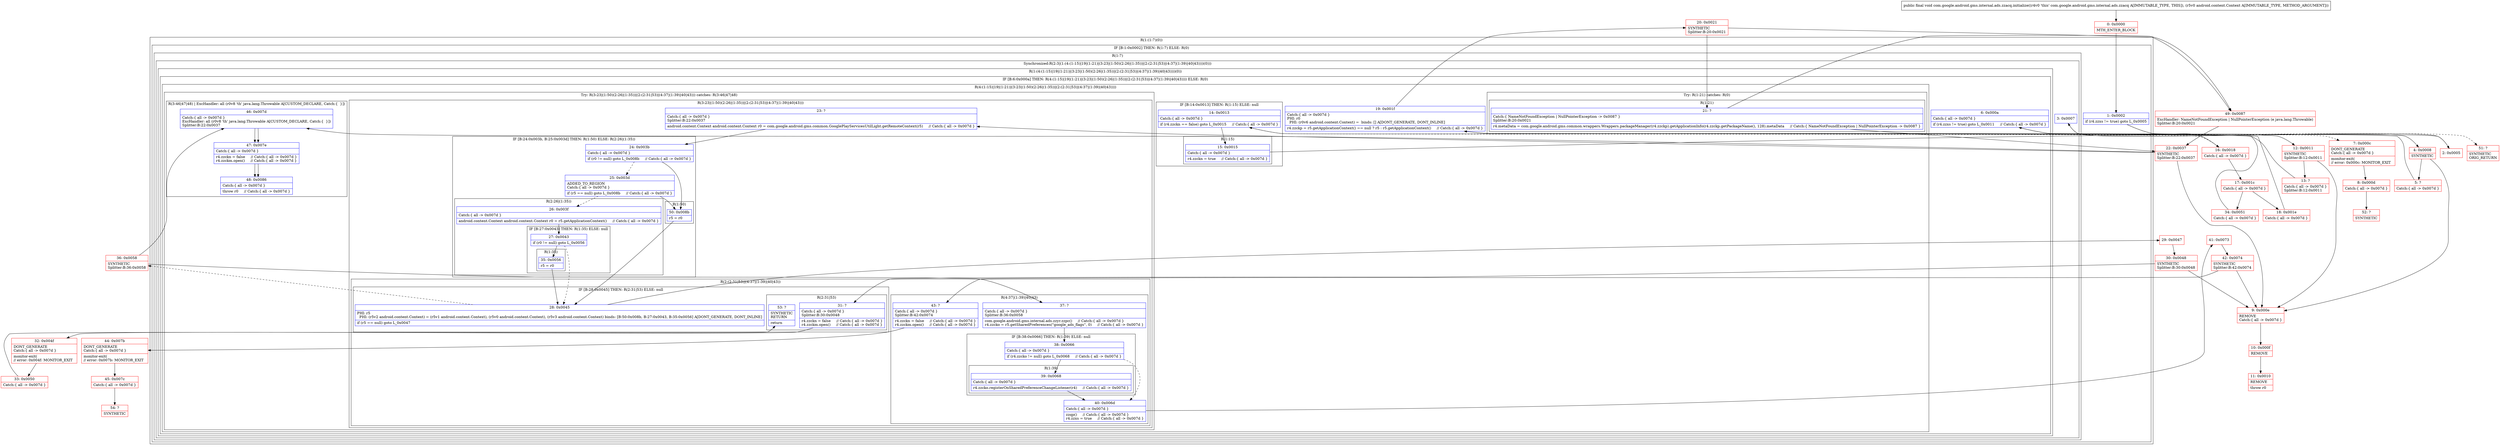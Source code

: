 digraph "CFG forcom.google.android.gms.internal.ads.zzacq.initialize(Landroid\/content\/Context;)V" {
subgraph cluster_Region_696949819 {
label = "R(1:(1:7)(0))";
node [shape=record,color=blue];
subgraph cluster_IfRegion_277892296 {
label = "IF [B:1:0x0002] THEN: R(1:7) ELSE: R(0)";
node [shape=record,color=blue];
Node_1 [shape=record,label="{1\:\ 0x0002|if (r4.zzxs != true) goto L_0x0005\l}"];
subgraph cluster_Region_1416545424 {
label = "R(1:7)";
node [shape=record,color=blue];
subgraph cluster_SynchronizedRegion_1044383532 {
label = "Synchronized:R(2:3|(1:(4:(1:15)|19|(1:21)|(3:23|(1:50)(2:26|(1:35))|(2:(2:31|53)|(4:37|(1:39)|40|43))))(0)))";
node [shape=record,color=blue];
Node_3 [shape=record,label="{3\:\ 0x0007}"];
subgraph cluster_Region_1138114459 {
label = "R(1:(4:(1:15)|19|(1:21)|(3:23|(1:50)(2:26|(1:35))|(2:(2:31|53)|(4:37|(1:39)|40|43))))(0))";
node [shape=record,color=blue];
subgraph cluster_IfRegion_1370672421 {
label = "IF [B:6:0x000a] THEN: R(4:(1:15)|19|(1:21)|(3:23|(1:50)(2:26|(1:35))|(2:(2:31|53)|(4:37|(1:39)|40|43)))) ELSE: R(0)";
node [shape=record,color=blue];
Node_6 [shape=record,label="{6\:\ 0x000a|Catch:\{ all \-\> 0x007d \}\l|if (r4.zzxs != true) goto L_0x0011     \/\/ Catch:\{ all \-\> 0x007d \}\l}"];
subgraph cluster_Region_1935333831 {
label = "R(4:(1:15)|19|(1:21)|(3:23|(1:50)(2:26|(1:35))|(2:(2:31|53)|(4:37|(1:39)|40|43))))";
node [shape=record,color=blue];
subgraph cluster_IfRegion_1302186471 {
label = "IF [B:14:0x0013] THEN: R(1:15) ELSE: null";
node [shape=record,color=blue];
Node_14 [shape=record,label="{14\:\ 0x0013|Catch:\{ all \-\> 0x007d \}\l|if (r4.zzckn == false) goto L_0x0015     \/\/ Catch:\{ all \-\> 0x007d \}\l}"];
subgraph cluster_Region_1061494056 {
label = "R(1:15)";
node [shape=record,color=blue];
Node_15 [shape=record,label="{15\:\ 0x0015|Catch:\{ all \-\> 0x007d \}\l|r4.zzckn = true     \/\/ Catch:\{ all \-\> 0x007d \}\l}"];
}
}
Node_19 [shape=record,label="{19\:\ 0x001f|Catch:\{ all \-\> 0x007d \}\lPHI: r0 \l  PHI: (r0v6 android.content.Context) =  binds: [] A[DONT_GENERATE, DONT_INLINE]\l|r4.zzckp = r5.getApplicationContext() == null ? r5 : r5.getApplicationContext()     \/\/ Catch:\{ all \-\> 0x007d \}\l}"];
subgraph cluster_TryCatchRegion_2027496448 {
label = "Try: R(1:21) catches: R(0)";
node [shape=record,color=blue];
subgraph cluster_Region_1575509565 {
label = "R(1:21)";
node [shape=record,color=blue];
Node_21 [shape=record,label="{21\:\ ?|Catch:\{ NameNotFoundException \| NullPointerException \-\> 0x0087 \}\lSplitter:B:20:0x0021\l|r4.metaData = com.google.android.gms.common.wrappers.Wrappers.packageManager(r4.zzckp).getApplicationInfo(r4.zzckp.getPackageName(), 128).metaData     \/\/ Catch:\{ NameNotFoundException \| NullPointerException \-\> 0x0087 \}\l}"];
}
subgraph cluster_Region_2115593878 {
label = "R(0) | ExcHandler: NameNotFoundException \| NullPointerException (e java.lang.Throwable)\l";
node [shape=record,color=blue];
}
}
subgraph cluster_TryCatchRegion_1772259360 {
label = "Try: R(3:23|(1:50)(2:26|(1:35))|(2:(2:31|53)|(4:37|(1:39)|40|43))) catches: R(3:46|47|48)";
node [shape=record,color=blue];
subgraph cluster_Region_1911612985 {
label = "R(3:23|(1:50)(2:26|(1:35))|(2:(2:31|53)|(4:37|(1:39)|40|43)))";
node [shape=record,color=blue];
Node_23 [shape=record,label="{23\:\ ?|Catch:\{ all \-\> 0x007d \}\lSplitter:B:22:0x0037\l|android.content.Context android.content.Context r0 = com.google.android.gms.common.GooglePlayServicesUtilLight.getRemoteContext(r5)     \/\/ Catch:\{ all \-\> 0x007d \}\l}"];
subgraph cluster_IfRegion_1406934890 {
label = "IF [B:24:0x003b, B:25:0x003d] THEN: R(1:50) ELSE: R(2:26|(1:35))";
node [shape=record,color=blue];
Node_24 [shape=record,label="{24\:\ 0x003b|Catch:\{ all \-\> 0x007d \}\l|if (r0 != null) goto L_0x008b     \/\/ Catch:\{ all \-\> 0x007d \}\l}"];
Node_25 [shape=record,label="{25\:\ 0x003d|ADDED_TO_REGION\lCatch:\{ all \-\> 0x007d \}\l|if (r5 == null) goto L_0x008b     \/\/ Catch:\{ all \-\> 0x007d \}\l}"];
subgraph cluster_Region_941210847 {
label = "R(1:50)";
node [shape=record,color=blue];
Node_50 [shape=record,label="{50\:\ 0x008b|r5 = r0\l}"];
}
subgraph cluster_Region_443329362 {
label = "R(2:26|(1:35))";
node [shape=record,color=blue];
Node_26 [shape=record,label="{26\:\ 0x003f|Catch:\{ all \-\> 0x007d \}\l|android.content.Context android.content.Context r0 = r5.getApplicationContext()     \/\/ Catch:\{ all \-\> 0x007d \}\l}"];
subgraph cluster_IfRegion_1817925384 {
label = "IF [B:27:0x0043] THEN: R(1:35) ELSE: null";
node [shape=record,color=blue];
Node_27 [shape=record,label="{27\:\ 0x0043|if (r0 != null) goto L_0x0056\l}"];
subgraph cluster_Region_1599025830 {
label = "R(1:35)";
node [shape=record,color=blue];
Node_35 [shape=record,label="{35\:\ 0x0056|r5 = r0\l}"];
}
}
}
}
subgraph cluster_Region_1491748912 {
label = "R(2:(2:31|53)|(4:37|(1:39)|40|43))";
node [shape=record,color=blue];
subgraph cluster_IfRegion_1198320806 {
label = "IF [B:28:0x0045] THEN: R(2:31|53) ELSE: null";
node [shape=record,color=blue];
Node_28 [shape=record,label="{28\:\ 0x0045|PHI: r5 \l  PHI: (r5v2 android.content.Context) = (r5v1 android.content.Context), (r5v0 android.content.Context), (r5v3 android.content.Context) binds: [B:50:0x008b, B:27:0x0043, B:35:0x0056] A[DONT_GENERATE, DONT_INLINE]\l|if (r5 == null) goto L_0x0047\l}"];
subgraph cluster_Region_1920208651 {
label = "R(2:31|53)";
node [shape=record,color=blue];
Node_31 [shape=record,label="{31\:\ ?|Catch:\{ all \-\> 0x007d \}\lSplitter:B:30:0x0048\l|r4.zzckn = false     \/\/ Catch:\{ all \-\> 0x007d \}\lr4.zzckm.open()     \/\/ Catch:\{ all \-\> 0x007d \}\l}"];
Node_53 [shape=record,label="{53\:\ ?|SYNTHETIC\lRETURN\l|return\l}"];
}
}
subgraph cluster_Region_258636525 {
label = "R(4:37|(1:39)|40|43)";
node [shape=record,color=blue];
Node_37 [shape=record,label="{37\:\ ?|Catch:\{ all \-\> 0x007d \}\lSplitter:B:36:0x0058\l|com.google.android.gms.internal.ads.zzyr.zzpc()     \/\/ Catch:\{ all \-\> 0x007d \}\lr4.zzcko = r5.getSharedPreferences(\"google_ads_flags\", 0)     \/\/ Catch:\{ all \-\> 0x007d \}\l}"];
subgraph cluster_IfRegion_97196280 {
label = "IF [B:38:0x0066] THEN: R(1:39) ELSE: null";
node [shape=record,color=blue];
Node_38 [shape=record,label="{38\:\ 0x0066|Catch:\{ all \-\> 0x007d \}\l|if (r4.zzcko != null) goto L_0x0068     \/\/ Catch:\{ all \-\> 0x007d \}\l}"];
subgraph cluster_Region_627232059 {
label = "R(1:39)";
node [shape=record,color=blue];
Node_39 [shape=record,label="{39\:\ 0x0068|Catch:\{ all \-\> 0x007d \}\l|r4.zzcko.registerOnSharedPreferenceChangeListener(r4)     \/\/ Catch:\{ all \-\> 0x007d \}\l}"];
}
}
Node_40 [shape=record,label="{40\:\ 0x006d|Catch:\{ all \-\> 0x007d \}\l|zzqp()     \/\/ Catch:\{ all \-\> 0x007d \}\lr4.zzxs = true     \/\/ Catch:\{ all \-\> 0x007d \}\l}"];
Node_43 [shape=record,label="{43\:\ ?|Catch:\{ all \-\> 0x007d \}\lSplitter:B:42:0x0074\l|r4.zzckn = false     \/\/ Catch:\{ all \-\> 0x007d \}\lr4.zzckm.open()     \/\/ Catch:\{ all \-\> 0x007d \}\l}"];
}
}
}
subgraph cluster_Region_2000454347 {
label = "R(3:46|47|48) | ExcHandler: all (r0v8 'th' java.lang.Throwable A[CUSTOM_DECLARE, Catch:\{  \}])\l";
node [shape=record,color=blue];
Node_46 [shape=record,label="{46\:\ 0x007d|Catch:\{ all \-\> 0x007d \}\lExcHandler: all (r0v8 'th' java.lang.Throwable A[CUSTOM_DECLARE, Catch:\{  \}])\lSplitter:B:22:0x0037\l}"];
Node_47 [shape=record,label="{47\:\ 0x007e|Catch:\{ all \-\> 0x007d \}\l|r4.zzckn = false     \/\/ Catch:\{ all \-\> 0x007d \}\lr4.zzckm.open()     \/\/ Catch:\{ all \-\> 0x007d \}\l}"];
Node_48 [shape=record,label="{48\:\ 0x0086|Catch:\{ all \-\> 0x007d \}\l|throw r0     \/\/ Catch:\{ all \-\> 0x007d \}\l}"];
}
}
}
subgraph cluster_Region_735917011 {
label = "R(0)";
node [shape=record,color=blue];
}
}
}
}
}
subgraph cluster_Region_1988948616 {
label = "R(0)";
node [shape=record,color=blue];
}
}
}
subgraph cluster_Region_2000454347 {
label = "R(3:46|47|48) | ExcHandler: all (r0v8 'th' java.lang.Throwable A[CUSTOM_DECLARE, Catch:\{  \}])\l";
node [shape=record,color=blue];
Node_46 [shape=record,label="{46\:\ 0x007d|Catch:\{ all \-\> 0x007d \}\lExcHandler: all (r0v8 'th' java.lang.Throwable A[CUSTOM_DECLARE, Catch:\{  \}])\lSplitter:B:22:0x0037\l}"];
Node_47 [shape=record,label="{47\:\ 0x007e|Catch:\{ all \-\> 0x007d \}\l|r4.zzckn = false     \/\/ Catch:\{ all \-\> 0x007d \}\lr4.zzckm.open()     \/\/ Catch:\{ all \-\> 0x007d \}\l}"];
Node_48 [shape=record,label="{48\:\ 0x0086|Catch:\{ all \-\> 0x007d \}\l|throw r0     \/\/ Catch:\{ all \-\> 0x007d \}\l}"];
}
subgraph cluster_Region_2115593878 {
label = "R(0) | ExcHandler: NameNotFoundException \| NullPointerException (e java.lang.Throwable)\l";
node [shape=record,color=blue];
}
Node_0 [shape=record,color=red,label="{0\:\ 0x0000|MTH_ENTER_BLOCK\l}"];
Node_2 [shape=record,color=red,label="{2\:\ 0x0005}"];
Node_4 [shape=record,color=red,label="{4\:\ 0x0008|SYNTHETIC\l}"];
Node_5 [shape=record,color=red,label="{5\:\ ?|Catch:\{ all \-\> 0x007d \}\l}"];
Node_7 [shape=record,color=red,label="{7\:\ 0x000c|DONT_GENERATE\lCatch:\{ all \-\> 0x007d \}\l|monitor\-exit(\l\/\/ error: 0x000c: MONITOR_EXIT  \l}"];
Node_8 [shape=record,color=red,label="{8\:\ 0x000d|Catch:\{ all \-\> 0x007d \}\l}"];
Node_9 [shape=record,color=red,label="{9\:\ 0x000e|REMOVE\lCatch:\{ all \-\> 0x007d \}\l}"];
Node_10 [shape=record,color=red,label="{10\:\ 0x000f|REMOVE\l}"];
Node_11 [shape=record,color=red,label="{11\:\ 0x0010|REMOVE\l|throw r0\l}"];
Node_12 [shape=record,color=red,label="{12\:\ 0x0011|SYNTHETIC\lSplitter:B:12:0x0011\l}"];
Node_13 [shape=record,color=red,label="{13\:\ ?|Catch:\{ all \-\> 0x007d \}\lSplitter:B:12:0x0011\l}"];
Node_16 [shape=record,color=red,label="{16\:\ 0x0018|Catch:\{ all \-\> 0x007d \}\l}"];
Node_17 [shape=record,color=red,label="{17\:\ 0x001c|Catch:\{ all \-\> 0x007d \}\l}"];
Node_18 [shape=record,color=red,label="{18\:\ 0x001e|Catch:\{ all \-\> 0x007d \}\l}"];
Node_20 [shape=record,color=red,label="{20\:\ 0x0021|SYNTHETIC\lSplitter:B:20:0x0021\l}"];
Node_22 [shape=record,color=red,label="{22\:\ 0x0037|SYNTHETIC\lSplitter:B:22:0x0037\l}"];
Node_29 [shape=record,color=red,label="{29\:\ 0x0047}"];
Node_30 [shape=record,color=red,label="{30\:\ 0x0048|SYNTHETIC\lSplitter:B:30:0x0048\l}"];
Node_32 [shape=record,color=red,label="{32\:\ 0x004f|DONT_GENERATE\lCatch:\{ all \-\> 0x007d \}\l|monitor\-exit(\l\/\/ error: 0x004f: MONITOR_EXIT  \l}"];
Node_33 [shape=record,color=red,label="{33\:\ 0x0050|Catch:\{ all \-\> 0x007d \}\l}"];
Node_34 [shape=record,color=red,label="{34\:\ 0x0051|Catch:\{ all \-\> 0x007d \}\l}"];
Node_36 [shape=record,color=red,label="{36\:\ 0x0058|SYNTHETIC\lSplitter:B:36:0x0058\l}"];
Node_41 [shape=record,color=red,label="{41\:\ 0x0073}"];
Node_42 [shape=record,color=red,label="{42\:\ 0x0074|SYNTHETIC\lSplitter:B:42:0x0074\l}"];
Node_44 [shape=record,color=red,label="{44\:\ 0x007b|DONT_GENERATE\lCatch:\{ all \-\> 0x007d \}\l|monitor\-exit(\l\/\/ error: 0x007b: MONITOR_EXIT  \l}"];
Node_45 [shape=record,color=red,label="{45\:\ 0x007c|Catch:\{ all \-\> 0x007d \}\l}"];
Node_49 [shape=record,color=red,label="{49\:\ 0x0087|ExcHandler: NameNotFoundException \| NullPointerException (e java.lang.Throwable)\lSplitter:B:20:0x0021\l}"];
Node_51 [shape=record,color=red,label="{51\:\ ?|SYNTHETIC\lORIG_RETURN\l}"];
Node_52 [shape=record,color=red,label="{52\:\ ?|SYNTHETIC\l}"];
Node_54 [shape=record,color=red,label="{54\:\ ?|SYNTHETIC\l}"];
MethodNode[shape=record,label="{public final void com.google.android.gms.internal.ads.zzacq.initialize((r4v0 'this' com.google.android.gms.internal.ads.zzacq A[IMMUTABLE_TYPE, THIS]), (r5v0 android.content.Context A[IMMUTABLE_TYPE, METHOD_ARGUMENT])) }"];
MethodNode -> Node_0;
Node_1 -> Node_2;
Node_1 -> Node_51[style=dashed];
Node_3 -> Node_4;
Node_6 -> Node_7[style=dashed];
Node_6 -> Node_12;
Node_14 -> Node_15;
Node_14 -> Node_16[style=dashed];
Node_15 -> Node_16;
Node_19 -> Node_20;
Node_21 -> Node_22;
Node_21 -> Node_49;
Node_23 -> Node_24;
Node_24 -> Node_25[style=dashed];
Node_24 -> Node_50;
Node_25 -> Node_26[style=dashed];
Node_25 -> Node_50;
Node_50 -> Node_28;
Node_26 -> Node_27;
Node_27 -> Node_28[style=dashed];
Node_27 -> Node_35;
Node_35 -> Node_28;
Node_28 -> Node_29;
Node_28 -> Node_36[style=dashed];
Node_31 -> Node_32;
Node_37 -> Node_38;
Node_38 -> Node_39;
Node_38 -> Node_40[style=dashed];
Node_39 -> Node_40;
Node_40 -> Node_41;
Node_43 -> Node_44;
Node_46 -> Node_47;
Node_47 -> Node_48;
Node_46 -> Node_47;
Node_47 -> Node_48;
Node_0 -> Node_1;
Node_2 -> Node_3;
Node_4 -> Node_5;
Node_4 -> Node_9;
Node_5 -> Node_6;
Node_7 -> Node_8;
Node_8 -> Node_52;
Node_9 -> Node_10;
Node_10 -> Node_11;
Node_12 -> Node_13;
Node_12 -> Node_9;
Node_13 -> Node_14;
Node_16 -> Node_17;
Node_17 -> Node_18;
Node_17 -> Node_34;
Node_18 -> Node_19;
Node_20 -> Node_21;
Node_20 -> Node_49;
Node_22 -> Node_23;
Node_22 -> Node_46;
Node_22 -> Node_9;
Node_29 -> Node_30;
Node_30 -> Node_31;
Node_30 -> Node_9;
Node_32 -> Node_33;
Node_33 -> Node_53;
Node_34 -> Node_19;
Node_36 -> Node_37;
Node_36 -> Node_46;
Node_41 -> Node_42;
Node_42 -> Node_43;
Node_42 -> Node_9;
Node_44 -> Node_45;
Node_45 -> Node_54;
Node_49 -> Node_22;
}


